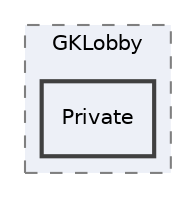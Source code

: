 digraph "Source/GKLobby/Private"
{
 // LATEX_PDF_SIZE
  edge [fontname="Helvetica",fontsize="10",labelfontname="Helvetica",labelfontsize="10"];
  node [fontname="Helvetica",fontsize="10",shape=record];
  compound=true
  subgraph clusterdir_a2e23865fbbc16961f2deafe3b7b58dc {
    graph [ bgcolor="#edf0f7", pencolor="grey50", style="filled,dashed,", label="GKLobby", fontname="Helvetica", fontsize="10", URL="dir_a2e23865fbbc16961f2deafe3b7b58dc.html"]
  dir_0f903481eff368ad071bd9dbfa8ddecb [shape=box, label="Private", style="filled,bold,", fillcolor="#edf0f7", color="grey25", URL="dir_0f903481eff368ad071bd9dbfa8ddecb.html"];
  }
}
